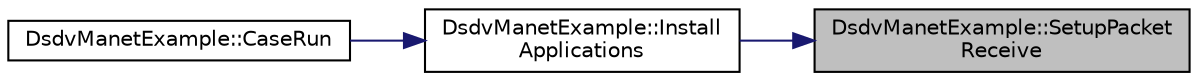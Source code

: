 digraph "DsdvManetExample::SetupPacketReceive"
{
 // LATEX_PDF_SIZE
  edge [fontname="Helvetica",fontsize="10",labelfontname="Helvetica",labelfontsize="10"];
  node [fontname="Helvetica",fontsize="10",shape=record];
  rankdir="RL";
  Node1 [label="DsdvManetExample::SetupPacket\lReceive",height=0.2,width=0.4,color="black", fillcolor="grey75", style="filled", fontcolor="black",tooltip="Setup packet receivers."];
  Node1 -> Node2 [dir="back",color="midnightblue",fontsize="10",style="solid",fontname="Helvetica"];
  Node2 [label="DsdvManetExample::Install\lApplications",height=0.2,width=0.4,color="black", fillcolor="white", style="filled",URL="$class_dsdv_manet_example.html#a0ad1c4265d2a60564491d137832f273b",tooltip="Create data sinks and sources."];
  Node2 -> Node3 [dir="back",color="midnightblue",fontsize="10",style="solid",fontname="Helvetica"];
  Node3 [label="DsdvManetExample::CaseRun",height=0.2,width=0.4,color="black", fillcolor="white", style="filled",URL="$class_dsdv_manet_example.html#aa61b3622afce14d04f2cf656fba31f4d",tooltip="Run function."];
}
